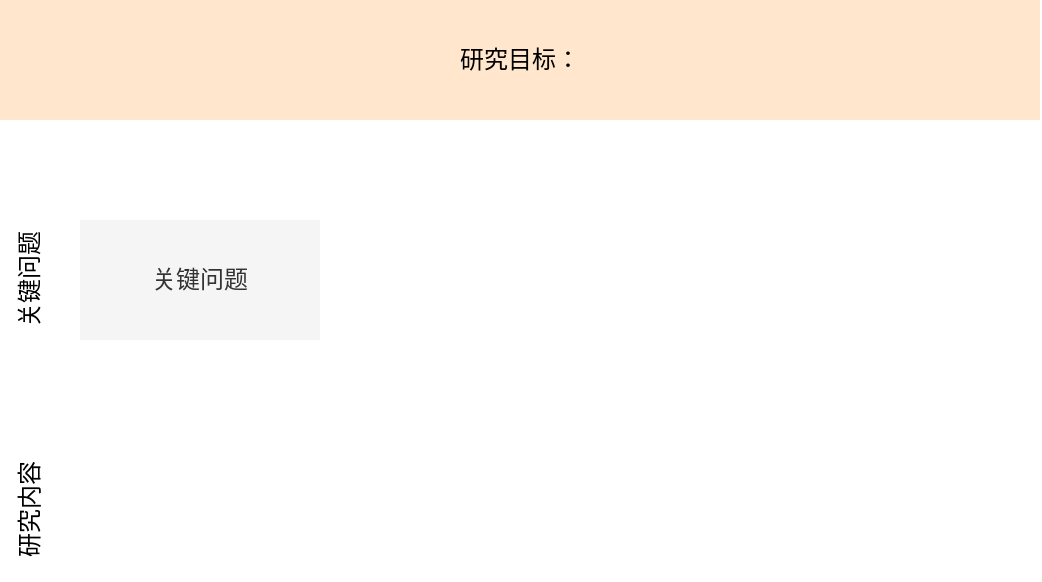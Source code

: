 <mxfile version="20.8.1" type="github">
  <diagram id="SlGQAyXAIa_Ibs_cdTL7" name="第 1 页">
    <mxGraphModel dx="1562" dy="879" grid="1" gridSize="10" guides="1" tooltips="1" connect="1" arrows="1" fold="1" page="1" pageScale="1" pageWidth="827" pageHeight="1169" math="1" shadow="0">
      <root>
        <mxCell id="0" />
        <mxCell id="1" parent="0" />
        <mxCell id="ovte4Cg9hebVTWwPrr68-1" value="研究目标：" style="rounded=0;whiteSpace=wrap;html=1;fillColor=#ffe6cc;strokeColor=none;" vertex="1" parent="1">
          <mxGeometry x="160" y="270" width="520" height="60" as="geometry" />
        </mxCell>
        <mxCell id="ovte4Cg9hebVTWwPrr68-2" value="关键问题" style="rounded=0;whiteSpace=wrap;html=1;fillColor=#f5f5f5;fontColor=#333333;strokeColor=none;" vertex="1" parent="1">
          <mxGeometry x="200" y="380" width="120" height="60" as="geometry" />
        </mxCell>
        <mxCell id="ovte4Cg9hebVTWwPrr68-3" value="关键问题" style="text;html=1;align=center;verticalAlign=middle;resizable=0;points=[];autosize=1;strokeColor=none;fillColor=none;rotation=-90;" vertex="1" parent="1">
          <mxGeometry x="140" y="395" width="70" height="30" as="geometry" />
        </mxCell>
        <mxCell id="ovte4Cg9hebVTWwPrr68-4" value="研究内容" style="text;html=1;align=center;verticalAlign=middle;resizable=0;points=[];autosize=1;strokeColor=none;fillColor=none;rotation=-90;" vertex="1" parent="1">
          <mxGeometry x="140" y="510" width="70" height="30" as="geometry" />
        </mxCell>
      </root>
    </mxGraphModel>
  </diagram>
</mxfile>
